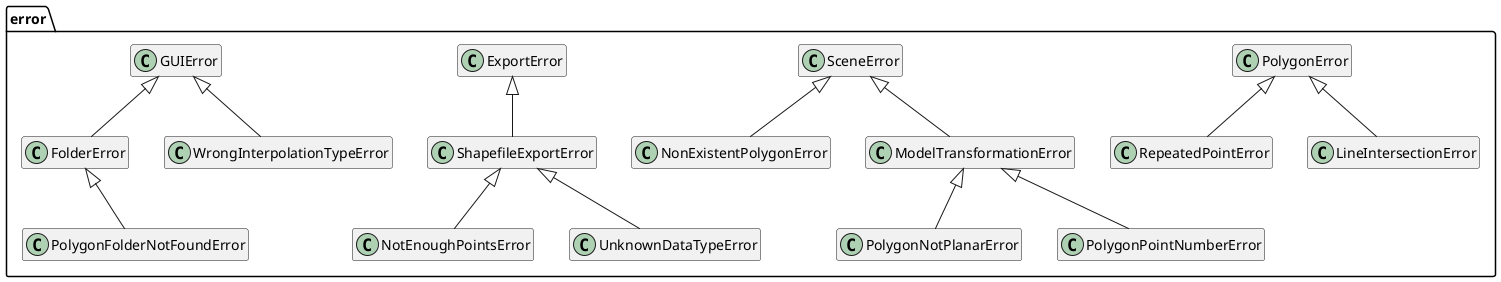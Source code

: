 @startuml

!startsub INTERNAL
package error {
    class PolygonError
    class RepeatedPointError
    class LineIntersectionError
    class NonExistentPolygonError
    class SceneError
    class ExportError
    class ShapefileExportError
    class NotEnoughPointsError
    class FolderError
    class GUIError
    class PolygonFolderNotFoundError
    class UnknownDataTypeError
    class WrongInterpolationTypeError
    class ModelTransformationError
    class PolygonNotPlanarError
    class PolygonPointNumberError
}

PolygonError <|-- RepeatedPointError
PolygonError <|-- LineIntersectionError
SceneError <|-- NonExistentPolygonError
ExportError <|-- ShapefileExportError
ShapefileExportError <|-- NotEnoughPointsError
ShapefileExportError <|-- UnknownDataTypeError
GUIError <|-- WrongInterpolationTypeError
GUIError <|-- FolderError
FolderError <|-- PolygonFolderNotFoundError
SceneError <|-- ModelTransformationError
ModelTransformationError <|-- PolygonNotPlanarError
ModelTransformationError <|-- PolygonPointNumberError
!endsub
hide members

!if (%false())
    !startsub EXTERNAL
'        Engine .> RepeatedPointError
'        Controller .> LineIntersectionError
'        Controller .> RepeatedPointError
'        model.Polygon .> LineIntersectionError
'        Polygon .> RepeatedPointError
'        ShapefileExporter -u.> NotEnoughPointsError
'        ShapefileExporter -u.> UnknownDataTypeError
'        Tools .> NotEnoughPointsError
'        GUIManager .> WrongInterpolationTypeError
'        PolygonFolderManager .> PolygonFolderNotFoundError
'        Scene -u.> NonExistentPolygonError
    !endsub
!endif

'src.engine.Engine .> LineIntersectionError
'src.engine.Engine .> RepeatedPointError
'src.controller.Controller .> LineIntersectionError
'src.controller.Controller .> RepeatedPointError
'src.engine.scene.model.Polygon .> LineIntersectionError
'src.engine.scene.model.Polygon .> RepeatedPointError
'src.output.ShapefileExporter -u.> NotEnoughPointsError
'src.output.ShapefileExporter -u.> UnknownDataTypeError
'src.engine.GUI.frames.Tools .> NotEnoughPointsError
'src.engine.GUI.GUIManager .> WrongInterpolationTypeError
'src.engine.GUI.PolygonFolderManager .> PolygonFolderNotFoundError
'src.engine.scene.Scene -u.> NonExistentPolygonError
@enduml